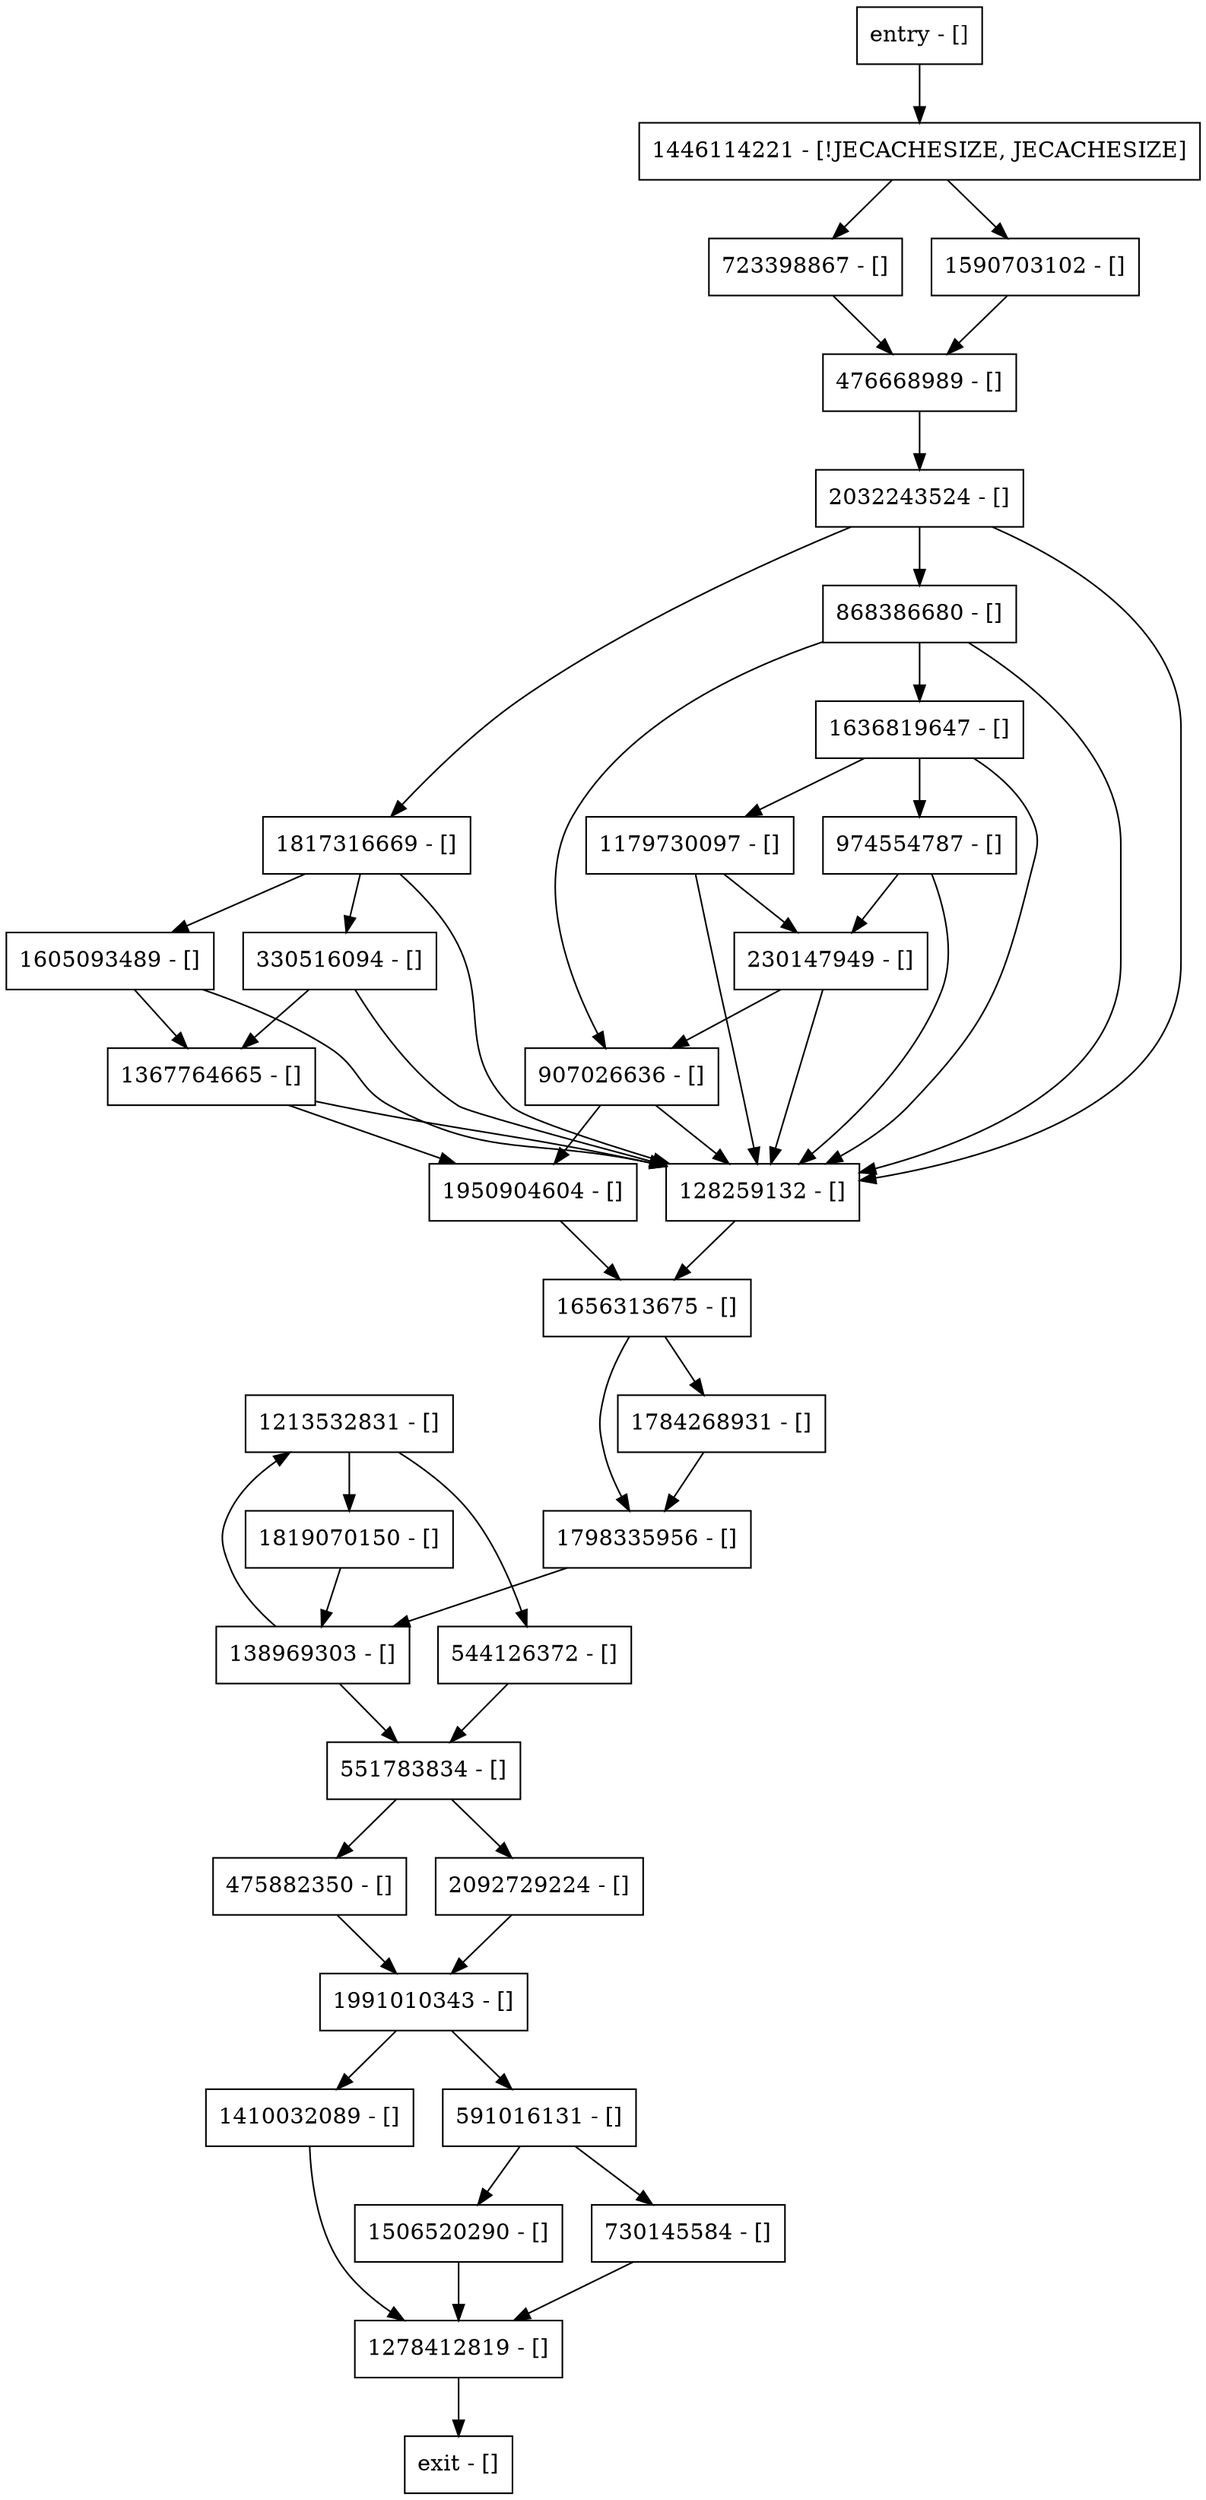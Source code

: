 digraph <clinit> {
node [shape=record];
475882350 [label="475882350 - []"];
2032243524 [label="2032243524 - []"];
1817316669 [label="1817316669 - []"];
476668989 [label="476668989 - []"];
907026636 [label="907026636 - []"];
1410032089 [label="1410032089 - []"];
544126372 [label="544126372 - []"];
723398867 [label="723398867 - []"];
1605093489 [label="1605093489 - []"];
1367764665 [label="1367764665 - []"];
551783834 [label="551783834 - []"];
1656313675 [label="1656313675 - []"];
1798335956 [label="1798335956 - []"];
1819070150 [label="1819070150 - []"];
868386680 [label="868386680 - []"];
1278412819 [label="1278412819 - []"];
730145584 [label="730145584 - []"];
230147949 [label="230147949 - []"];
330516094 [label="330516094 - []"];
1636819647 [label="1636819647 - []"];
1784268931 [label="1784268931 - []"];
1446114221 [label="1446114221 - [!JECACHESIZE, JECACHESIZE]"];
1590703102 [label="1590703102 - []"];
1506520290 [label="1506520290 - []"];
974554787 [label="974554787 - []"];
2092729224 [label="2092729224 - []"];
entry [label="entry - []"];
exit [label="exit - []"];
1991010343 [label="1991010343 - []"];
591016131 [label="591016131 - []"];
1950904604 [label="1950904604 - []"];
1179730097 [label="1179730097 - []"];
128259132 [label="128259132 - []"];
138969303 [label="138969303 - []"];
1213532831 [label="1213532831 - []"];
entry;
exit;
475882350 -> 1991010343;
2032243524 -> 1817316669;
2032243524 -> 128259132;
2032243524 -> 868386680;
1817316669 -> 1605093489;
1817316669 -> 330516094;
1817316669 -> 128259132;
476668989 -> 2032243524;
907026636 -> 1950904604;
907026636 -> 128259132;
1410032089 -> 1278412819;
544126372 -> 551783834;
723398867 -> 476668989;
1605093489 -> 1367764665;
1605093489 -> 128259132;
1367764665 -> 1950904604;
1367764665 -> 128259132;
551783834 -> 2092729224;
551783834 -> 475882350;
1656313675 -> 1784268931;
1656313675 -> 1798335956;
1798335956 -> 138969303;
1819070150 -> 138969303;
868386680 -> 1636819647;
868386680 -> 128259132;
868386680 -> 907026636;
1278412819 -> exit;
730145584 -> 1278412819;
230147949 -> 128259132;
230147949 -> 907026636;
330516094 -> 1367764665;
330516094 -> 128259132;
1636819647 -> 1179730097;
1636819647 -> 128259132;
1636819647 -> 974554787;
1784268931 -> 1798335956;
1446114221 -> 1590703102;
1446114221 -> 723398867;
1590703102 -> 476668989;
1506520290 -> 1278412819;
974554787 -> 230147949;
974554787 -> 128259132;
2092729224 -> 1991010343;
entry -> 1446114221;
1991010343 -> 591016131;
1991010343 -> 1410032089;
591016131 -> 1506520290;
591016131 -> 730145584;
1950904604 -> 1656313675;
1179730097 -> 230147949;
1179730097 -> 128259132;
128259132 -> 1656313675;
138969303 -> 551783834;
138969303 -> 1213532831;
1213532831 -> 1819070150;
1213532831 -> 544126372;
}
